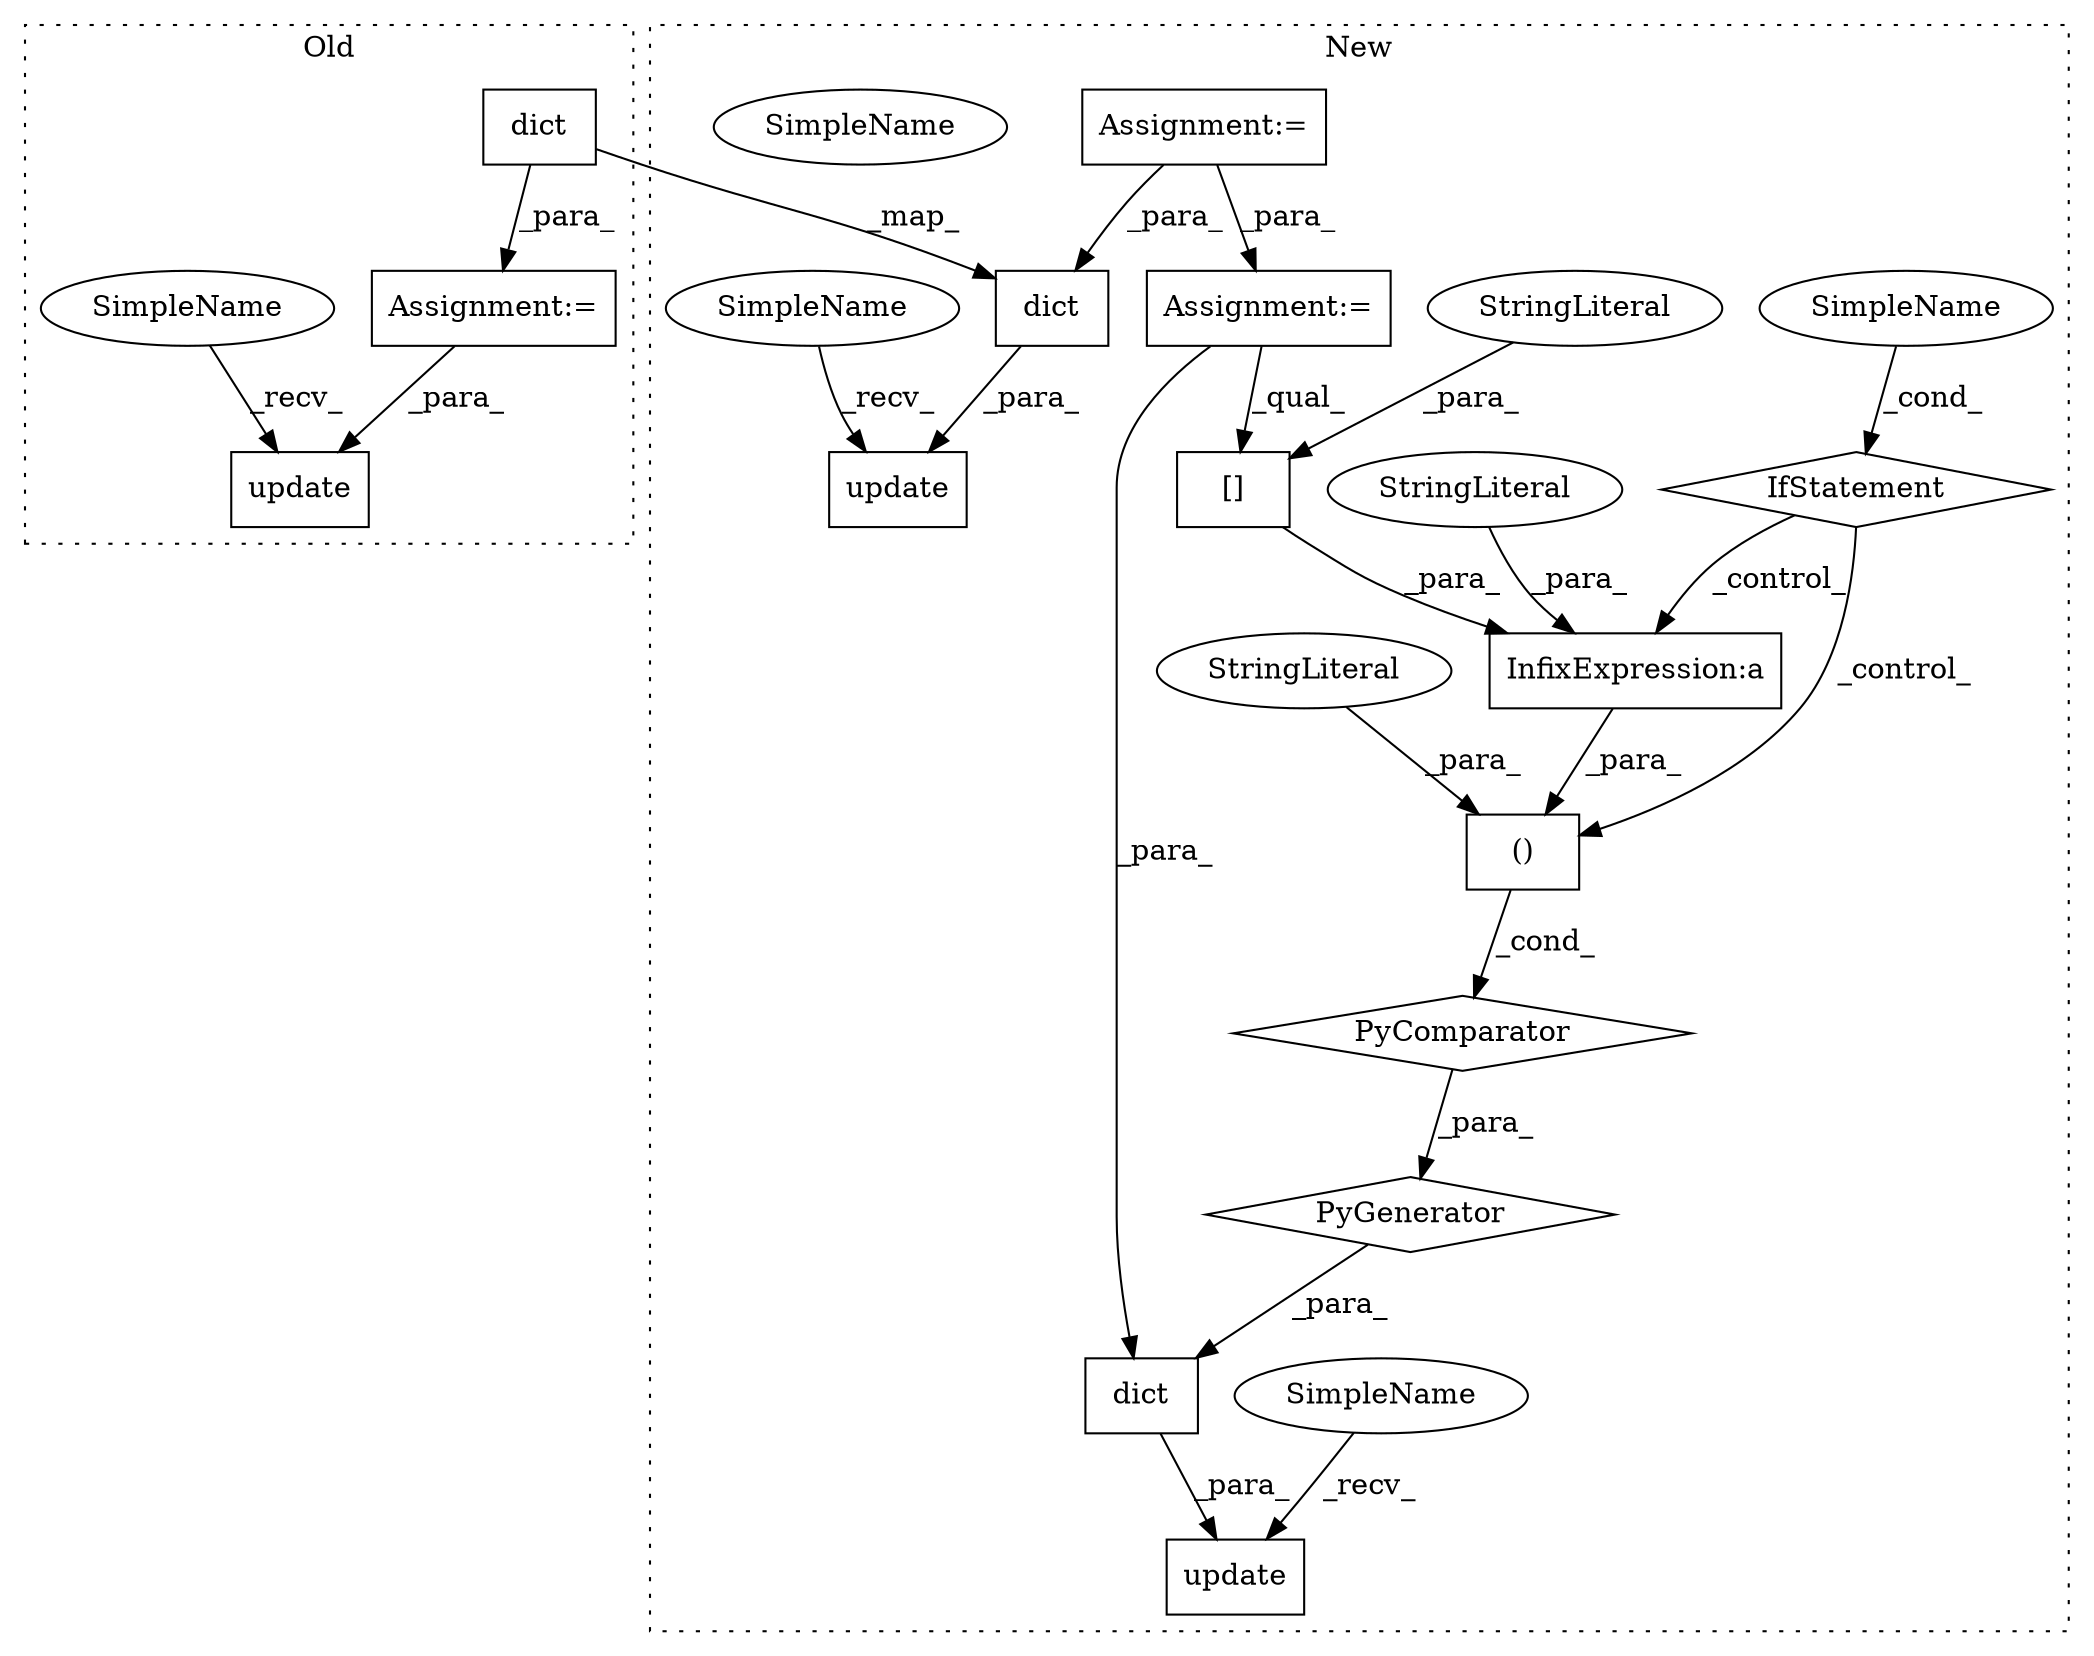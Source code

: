 digraph G {
subgraph cluster0 {
1 [label="update" a="32" s="494,508" l="7,1" shape="box"];
6 [label="Assignment:=" a="7" s="330" l="1" shape="box"];
13 [label="dict" a="32" s="331,490" l="19,-8" shape="box"];
20 [label="SimpleName" a="42" s="488" l="5" shape="ellipse"];
label = "Old";
style="dotted";
}
subgraph cluster1 {
2 [label="PyGenerator" a="107" s="529" l="133" shape="diamond"];
3 [label="PyComparator" a="113" s="630" l="21" shape="diamond"];
4 [label="Assignment:=" a="7" s="314" l="1" shape="box"];
5 [label="update" a="32" s="503,654" l="7,1" shape="box"];
7 [label="[]" a="2" s="542,549" l="2,1" shape="box"];
8 [label="()" a="106" s="529" l="42" shape="box"];
9 [label="InfixExpression:a" a="27" s="539" l="3" shape="box"];
10 [label="update" a="32" s="337,490" l="7,1" shape="box"];
11 [label="SimpleName" a="42" s="646" l="5" shape="ellipse"];
12 [label="dict" a="32" s="344,498" l="19,-8" shape="box"];
14 [label="IfStatement" a="25" s="630" l="21" shape="diamond"];
15 [label="dict" a="32" s="510,662" l="19,-8" shape="box"];
16 [label="StringLiteral" a="45" s="544" l="5" shape="ellipse"];
17 [label="Assignment:=" a="7" s="630" l="21" shape="box"];
18 [label="StringLiteral" a="45" s="564" l="7" shape="ellipse"];
19 [label="StringLiteral" a="45" s="530" l="9" shape="ellipse"];
21 [label="SimpleName" a="42" s="331" l="5" shape="ellipse"];
22 [label="SimpleName" a="42" s="497" l="5" shape="ellipse"];
23 [label="SimpleName" a="42" s="646" l="5" shape="ellipse"];
label = "New";
style="dotted";
}
2 -> 15 [label="_para_"];
3 -> 2 [label="_para_"];
4 -> 12 [label="_para_"];
4 -> 17 [label="_para_"];
6 -> 1 [label="_para_"];
7 -> 9 [label="_para_"];
8 -> 3 [label="_cond_"];
9 -> 8 [label="_para_"];
12 -> 10 [label="_para_"];
13 -> 12 [label="_map_"];
13 -> 6 [label="_para_"];
14 -> 8 [label="_control_"];
14 -> 9 [label="_control_"];
15 -> 5 [label="_para_"];
16 -> 7 [label="_para_"];
17 -> 7 [label="_qual_"];
17 -> 15 [label="_para_"];
18 -> 8 [label="_para_"];
19 -> 9 [label="_para_"];
20 -> 1 [label="_recv_"];
21 -> 10 [label="_recv_"];
22 -> 5 [label="_recv_"];
23 -> 14 [label="_cond_"];
}